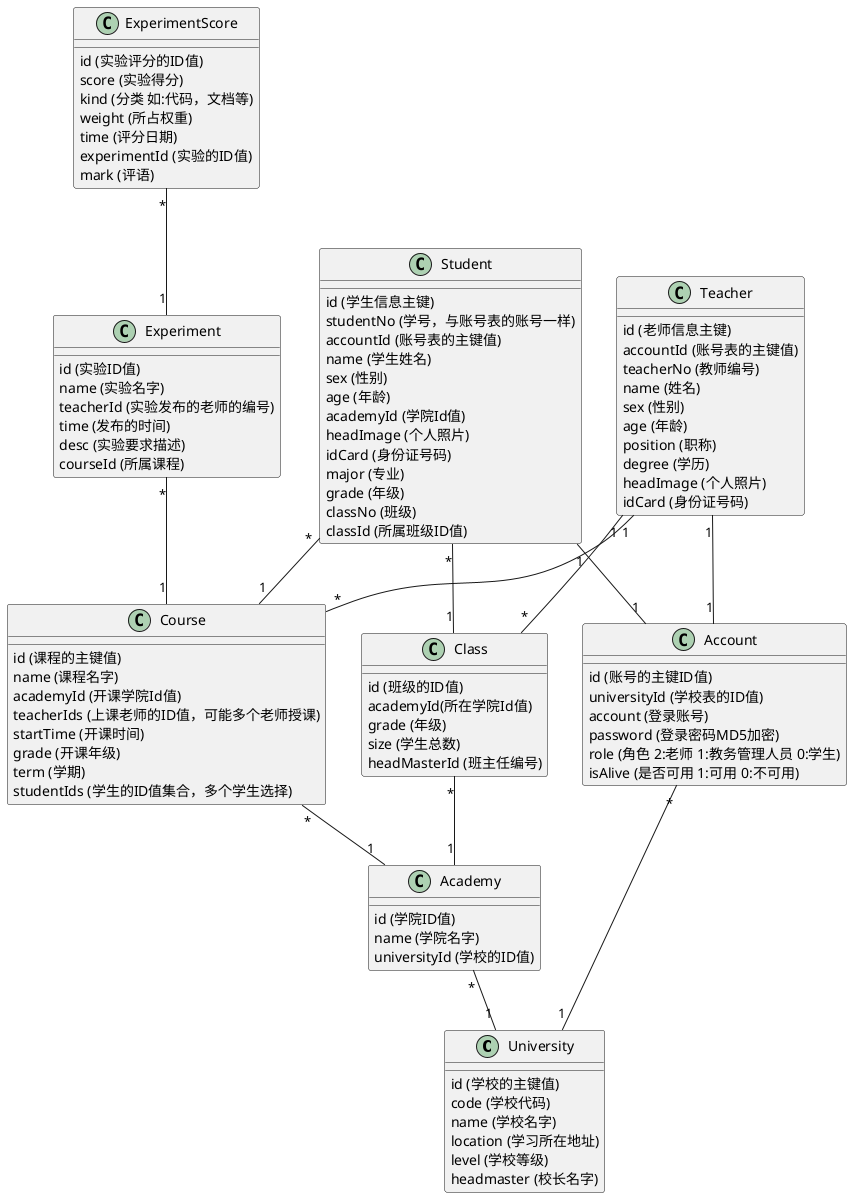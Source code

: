 @startuml
class University{
id (学校的主键值)
code (学校代码)
name (学校名字)
location (学习所在地址)
level (学校等级)
headmaster (校长名字)
}

class Academy{
 id (学院ID值)
 name (学院名字)
 universityId (学校的ID值)
 }

class Account{
id (账号的主键ID值)
universityId (学校表的ID值)
account (登录账号)
password (登录密码MD5加密)
role (角色 2:老师 1:教务管理人员 0:学生)
isAlive (是否可用 1:可用 0:不可用)
}

class Student {
id (学生信息主键)
studentNo (学号，与账号表的账号一样)
accountId (账号表的主键值)
name (学生姓名)
sex (性别)
age (年龄)
academyId (学院Id值)
headImage (个人照片)
idCard (身份证号码)
major (专业)
grade (年级)
classNo (班级)
classId (所属班级ID值)
}

class Teacher{
id (老师信息主键)
accountId (账号表的主键值)
teacherNo (教师编号)
name (姓名)
sex (性别)
age (年龄)
position (职称)
degree (学历)
headImage (个人照片)
idCard (身份证号码)
}

class Course{
id (课程的主键值)
name (课程名字)
academyId (开课学院Id值)
teacherIds (上课老师的ID值，可能多个老师授课)
startTime (开课时间)
grade (开课年级)
term (学期)
studentIds (学生的ID值集合，多个学生选择)
}

class Class{
id (班级的ID值)
academyId(所在学院Id值)
grade (年级)
size (学生总数)
headMasterId (班主任编号)
}

class Experiment{
id (实验ID值)
name (实验名字)
teacherId (实验发布的老师的编号)
time (发布的时间)
desc (实验要求描述)
courseId (所属课程)
}


class ExperimentScore{
id (实验评分的ID值)
score (实验得分)
kind (分类 如:代码，文档等)
weight (所占权重)
time (评分日期)
experimentId (实验的ID值)
mark (评语)
}

Account "*" --"1" University
Student "1" -- "1" Account
Teacher "1" -- "1" Account
Student "*" -- "1" Class
Teacher "1" -- "*" Class
Student "*" -- "1" Course
Teacher "1" -- "*" Course
Experiment "*" -- "1" Course
ExperimentScore "*" -- "1" Experiment
Academy "*" -- "1" University
Class "*" --"1" Academy
Course "*" --"1" Academy
@enduml